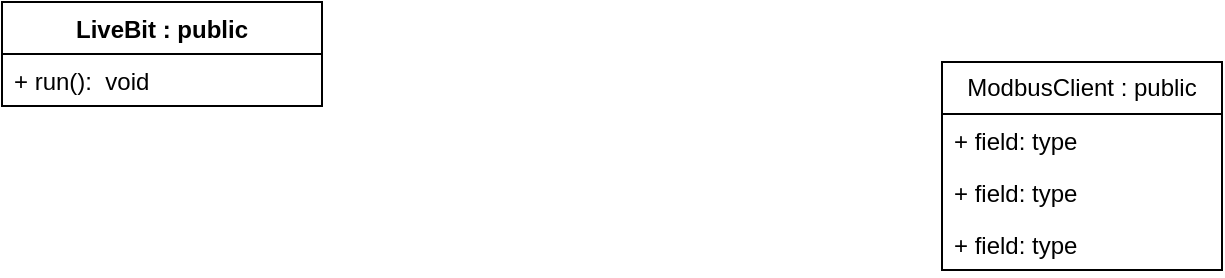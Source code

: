 <mxfile version="21.7.5" type="github">
  <diagram name="Página-1" id="BlgHrW7Hh1KrqXmXrlyP">
    <mxGraphModel dx="486" dy="426" grid="1" gridSize="10" guides="1" tooltips="1" connect="1" arrows="1" fold="1" page="1" pageScale="1" pageWidth="827" pageHeight="1169" math="0" shadow="0">
      <root>
        <mxCell id="0" />
        <mxCell id="1" parent="0" />
        <mxCell id="KG5WNfTNjPfR3PZ6BraS-1" value="LiveBit : public" style="swimlane;fontStyle=1;align=center;verticalAlign=top;childLayout=stackLayout;horizontal=1;startSize=26;horizontalStack=0;resizeParent=1;resizeParentMax=0;resizeLast=0;collapsible=1;marginBottom=0;whiteSpace=wrap;html=1;" vertex="1" parent="1">
          <mxGeometry x="50" y="70" width="160" height="52" as="geometry">
            <mxRectangle x="50" y="70" width="120" height="30" as="alternateBounds" />
          </mxGeometry>
        </mxCell>
        <mxCell id="KG5WNfTNjPfR3PZ6BraS-2" value="+ run():&amp;nbsp; void" style="text;strokeColor=none;fillColor=none;align=left;verticalAlign=top;spacingLeft=4;spacingRight=4;overflow=hidden;rotatable=0;points=[[0,0.5],[1,0.5]];portConstraint=eastwest;whiteSpace=wrap;html=1;" vertex="1" parent="KG5WNfTNjPfR3PZ6BraS-1">
          <mxGeometry y="26" width="160" height="26" as="geometry" />
        </mxCell>
        <mxCell id="KG5WNfTNjPfR3PZ6BraS-6" value="ModbusClient : public" style="swimlane;fontStyle=0;childLayout=stackLayout;horizontal=1;startSize=26;fillColor=none;horizontalStack=0;resizeParent=1;resizeParentMax=0;resizeLast=0;collapsible=1;marginBottom=0;whiteSpace=wrap;html=1;" vertex="1" parent="1">
          <mxGeometry x="520" y="100" width="140" height="104" as="geometry" />
        </mxCell>
        <mxCell id="KG5WNfTNjPfR3PZ6BraS-7" value="+ field: type" style="text;strokeColor=none;fillColor=none;align=left;verticalAlign=top;spacingLeft=4;spacingRight=4;overflow=hidden;rotatable=0;points=[[0,0.5],[1,0.5]];portConstraint=eastwest;whiteSpace=wrap;html=1;" vertex="1" parent="KG5WNfTNjPfR3PZ6BraS-6">
          <mxGeometry y="26" width="140" height="26" as="geometry" />
        </mxCell>
        <mxCell id="KG5WNfTNjPfR3PZ6BraS-8" value="+ field: type" style="text;strokeColor=none;fillColor=none;align=left;verticalAlign=top;spacingLeft=4;spacingRight=4;overflow=hidden;rotatable=0;points=[[0,0.5],[1,0.5]];portConstraint=eastwest;whiteSpace=wrap;html=1;" vertex="1" parent="KG5WNfTNjPfR3PZ6BraS-6">
          <mxGeometry y="52" width="140" height="26" as="geometry" />
        </mxCell>
        <mxCell id="KG5WNfTNjPfR3PZ6BraS-9" value="+ field: type" style="text;strokeColor=none;fillColor=none;align=left;verticalAlign=top;spacingLeft=4;spacingRight=4;overflow=hidden;rotatable=0;points=[[0,0.5],[1,0.5]];portConstraint=eastwest;whiteSpace=wrap;html=1;" vertex="1" parent="KG5WNfTNjPfR3PZ6BraS-6">
          <mxGeometry y="78" width="140" height="26" as="geometry" />
        </mxCell>
      </root>
    </mxGraphModel>
  </diagram>
</mxfile>
